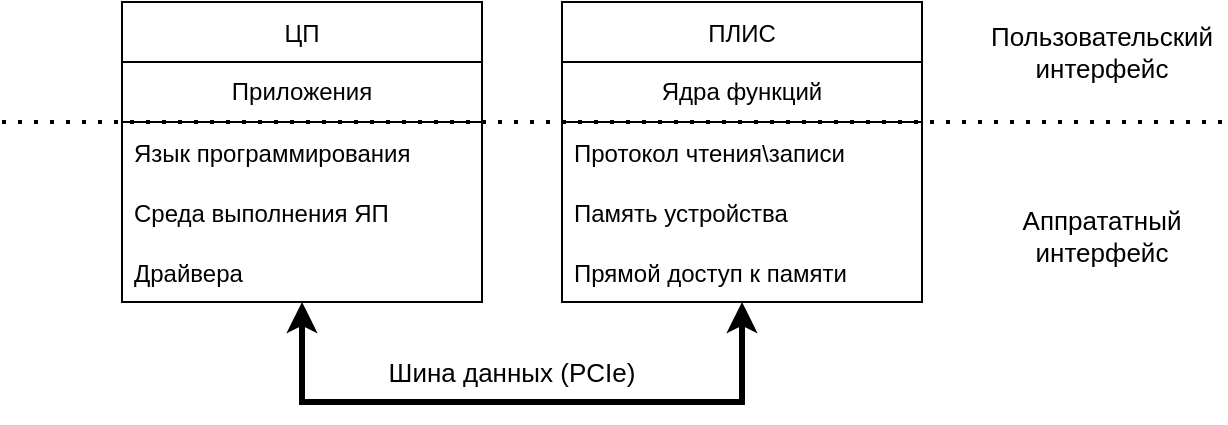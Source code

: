 <mxfile version="18.1.3" type="github">
  <diagram id="y3nyafF1e3w-YYjCvUNy" name="Page-1">
    <mxGraphModel dx="541" dy="964" grid="1" gridSize="10" guides="1" tooltips="1" connect="1" arrows="1" fold="1" page="1" pageScale="1" pageWidth="827" pageHeight="1169" math="0" shadow="0">
      <root>
        <mxCell id="0" />
        <mxCell id="1" parent="0" />
        <mxCell id="sXaz8BXVk84s5LIh5xC4-4" value="ЦП" style="swimlane;fontStyle=0;childLayout=stackLayout;horizontal=1;startSize=30;horizontalStack=0;resizeParent=1;resizeParentMax=0;resizeLast=0;collapsible=1;marginBottom=0;" vertex="1" parent="1">
          <mxGeometry x="130" y="240" width="180" height="150" as="geometry" />
        </mxCell>
        <mxCell id="sXaz8BXVk84s5LIh5xC4-13" value="Приложения" style="rounded=0;whiteSpace=wrap;html=1;" vertex="1" parent="sXaz8BXVk84s5LIh5xC4-4">
          <mxGeometry y="30" width="180" height="30" as="geometry" />
        </mxCell>
        <mxCell id="sXaz8BXVk84s5LIh5xC4-5" value="Язык программирования" style="text;strokeColor=none;fillColor=none;align=left;verticalAlign=middle;spacingLeft=4;spacingRight=4;overflow=hidden;points=[[0,0.5],[1,0.5]];portConstraint=eastwest;rotatable=0;" vertex="1" parent="sXaz8BXVk84s5LIh5xC4-4">
          <mxGeometry y="60" width="180" height="30" as="geometry" />
        </mxCell>
        <mxCell id="sXaz8BXVk84s5LIh5xC4-6" value="Среда выполнения ЯП" style="text;strokeColor=none;fillColor=none;align=left;verticalAlign=middle;spacingLeft=4;spacingRight=4;overflow=hidden;points=[[0,0.5],[1,0.5]];portConstraint=eastwest;rotatable=0;" vertex="1" parent="sXaz8BXVk84s5LIh5xC4-4">
          <mxGeometry y="90" width="180" height="30" as="geometry" />
        </mxCell>
        <mxCell id="sXaz8BXVk84s5LIh5xC4-7" value="Драйвера" style="text;strokeColor=none;fillColor=none;align=left;verticalAlign=middle;spacingLeft=4;spacingRight=4;overflow=hidden;points=[[0,0.5],[1,0.5]];portConstraint=eastwest;rotatable=0;" vertex="1" parent="sXaz8BXVk84s5LIh5xC4-4">
          <mxGeometry y="120" width="180" height="30" as="geometry" />
        </mxCell>
        <mxCell id="sXaz8BXVk84s5LIh5xC4-8" value="ПЛИС" style="swimlane;fontStyle=0;childLayout=stackLayout;horizontal=1;startSize=30;horizontalStack=0;resizeParent=1;resizeParentMax=0;resizeLast=0;collapsible=1;marginBottom=0;" vertex="1" parent="1">
          <mxGeometry x="350" y="240" width="180" height="150" as="geometry" />
        </mxCell>
        <mxCell id="sXaz8BXVk84s5LIh5xC4-14" value="Ядра функций" style="rounded=0;whiteSpace=wrap;html=1;" vertex="1" parent="sXaz8BXVk84s5LIh5xC4-8">
          <mxGeometry y="30" width="180" height="30" as="geometry" />
        </mxCell>
        <mxCell id="sXaz8BXVk84s5LIh5xC4-9" value="Протокол чтения\записи" style="text;strokeColor=none;fillColor=none;align=left;verticalAlign=middle;spacingLeft=4;spacingRight=4;overflow=hidden;points=[[0,0.5],[1,0.5]];portConstraint=eastwest;rotatable=0;" vertex="1" parent="sXaz8BXVk84s5LIh5xC4-8">
          <mxGeometry y="60" width="180" height="30" as="geometry" />
        </mxCell>
        <mxCell id="sXaz8BXVk84s5LIh5xC4-10" value="Память устройства" style="text;strokeColor=none;fillColor=none;align=left;verticalAlign=middle;spacingLeft=4;spacingRight=4;overflow=hidden;points=[[0,0.5],[1,0.5]];portConstraint=eastwest;rotatable=0;" vertex="1" parent="sXaz8BXVk84s5LIh5xC4-8">
          <mxGeometry y="90" width="180" height="30" as="geometry" />
        </mxCell>
        <mxCell id="sXaz8BXVk84s5LIh5xC4-11" value="Прямой доступ к памяти" style="text;strokeColor=none;fillColor=none;align=left;verticalAlign=middle;spacingLeft=4;spacingRight=4;overflow=hidden;points=[[0,0.5],[1,0.5]];portConstraint=eastwest;rotatable=0;" vertex="1" parent="sXaz8BXVk84s5LIh5xC4-8">
          <mxGeometry y="120" width="180" height="30" as="geometry" />
        </mxCell>
        <mxCell id="sXaz8BXVk84s5LIh5xC4-15" value="" style="endArrow=none;dashed=1;html=1;dashPattern=1 3;strokeWidth=2;rounded=0;shadow=0;sketch=0;fontSize=33;" edge="1" parent="1">
          <mxGeometry width="50" height="50" relative="1" as="geometry">
            <mxPoint x="70" y="300" as="sourcePoint" />
            <mxPoint x="680" y="300" as="targetPoint" />
          </mxGeometry>
        </mxCell>
        <mxCell id="sXaz8BXVk84s5LIh5xC4-18" value="" style="endArrow=classic;startArrow=classic;html=1;rounded=0;shadow=0;sketch=0;fontSize=7;strokeWidth=3;entryX=0.5;entryY=1;entryDx=0;entryDy=0;exitX=0.5;exitY=1;exitDx=0;exitDy=0;" edge="1" parent="1" source="sXaz8BXVk84s5LIh5xC4-8" target="sXaz8BXVk84s5LIh5xC4-4">
          <mxGeometry width="50" height="50" relative="1" as="geometry">
            <mxPoint x="440" y="480" as="sourcePoint" />
            <mxPoint x="290" y="470" as="targetPoint" />
            <Array as="points">
              <mxPoint x="440" y="440" />
              <mxPoint x="220" y="440" />
            </Array>
          </mxGeometry>
        </mxCell>
        <mxCell id="sXaz8BXVk84s5LIh5xC4-20" value="&lt;font style=&quot;font-size: 13px;&quot;&gt;Шина данных (PCIe)&lt;br&gt;&lt;/font&gt;" style="text;html=1;strokeColor=none;fillColor=none;align=center;verticalAlign=middle;whiteSpace=wrap;rounded=0;fontSize=7;" vertex="1" parent="1">
          <mxGeometry x="260" y="410" width="130" height="30" as="geometry" />
        </mxCell>
        <mxCell id="sXaz8BXVk84s5LIh5xC4-21" value="Пользовательский интерфейс" style="text;html=1;strokeColor=none;fillColor=none;align=center;verticalAlign=middle;whiteSpace=wrap;rounded=0;fontSize=13;" vertex="1" parent="1">
          <mxGeometry x="590" y="250" width="60" height="30" as="geometry" />
        </mxCell>
        <mxCell id="sXaz8BXVk84s5LIh5xC4-22" value="Аппрататный интерфейс&lt;br&gt;&lt;div&gt;&lt;br&gt;&lt;/div&gt;" style="text;html=1;strokeColor=none;fillColor=none;align=center;verticalAlign=middle;whiteSpace=wrap;rounded=0;fontSize=13;" vertex="1" parent="1">
          <mxGeometry x="590" y="350" width="60" height="30" as="geometry" />
        </mxCell>
      </root>
    </mxGraphModel>
  </diagram>
</mxfile>
